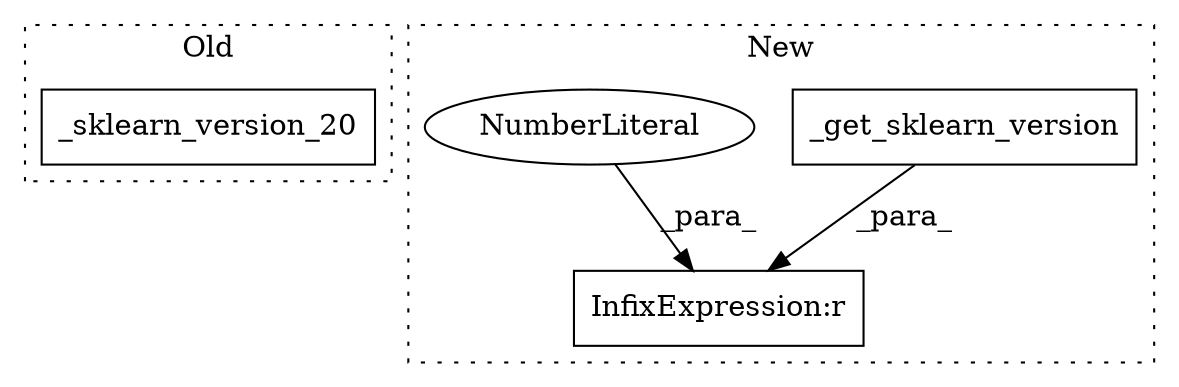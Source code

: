 digraph G {
subgraph cluster0 {
1 [label="_sklearn_version_20" a="32" s="1298" l="21" shape="box"];
label = "Old";
style="dotted";
}
subgraph cluster1 {
2 [label="_get_sklearn_version" a="32" s="1299" l="22" shape="box"];
3 [label="InfixExpression:r" a="27" s="1321" l="3" shape="box"];
4 [label="NumberLiteral" a="34" s="1324" l="2" shape="ellipse"];
label = "New";
style="dotted";
}
2 -> 3 [label="_para_"];
4 -> 3 [label="_para_"];
}